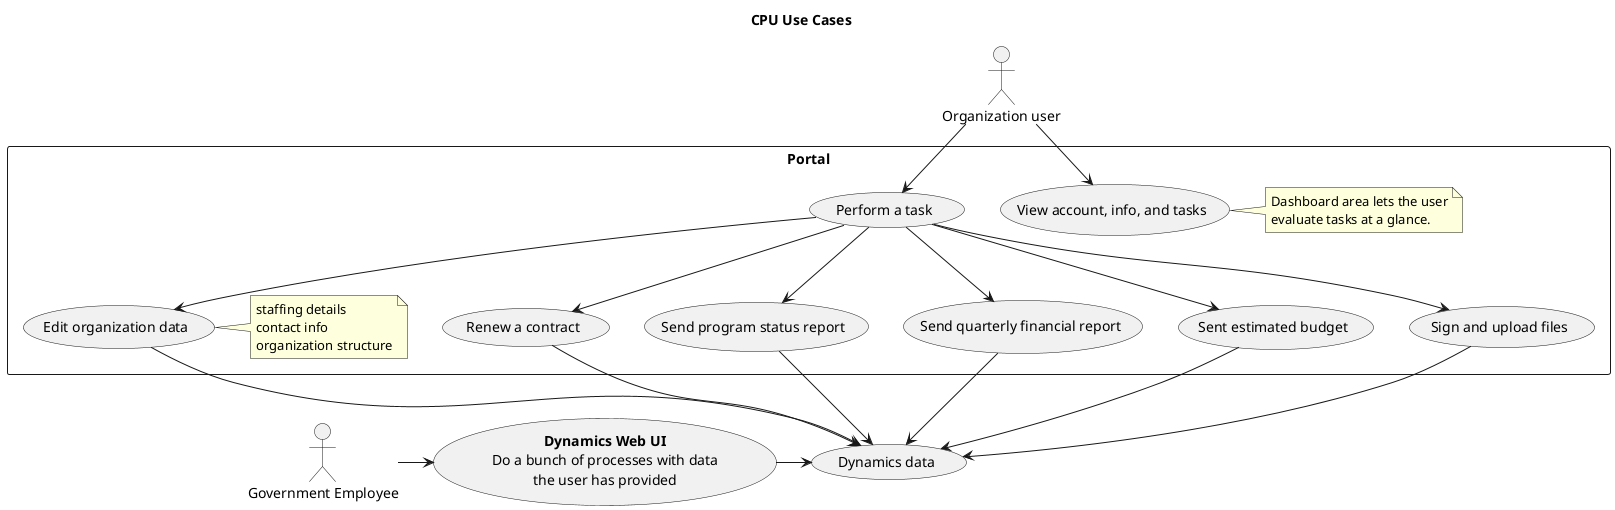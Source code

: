 @startuml

title CPU Use Cases 

:Organization user: as User
rectangle Portal {
	User -down-> (View account, info, and tasks)
	User -down-> (Perform a task)
	note right of (View account, info, and tasks) : Dashboard area lets the user\nevaluate tasks at a glance.
	(Perform a task) -down-> (Renew a contract)
	(Perform a task) -down-> (Send program status report)
	(Perform a task) -down-> (Send quarterly financial report)
	(Perform a task) -down-> (Sent estimated budget)
	(Perform a task) -down-> (Sign and upload files)
	(Perform a task) -down-> (Edit organization data)
 	note right of (Edit organization data) : staffing details\ncontact info\norganization structure
}
 (Renew a contract) -down-> (Dynamics data)
 (Send program status report) -down-> (Dynamics data)
 (Send quarterly financial report) -down-> (Dynamics data)
 (Sent estimated budget) -down-> (Dynamics data)
 (Sign and upload files) -down-> (Dynamics data)
 (Edit organization data) -down-> (Dynamics data)

:Government Employee: as GU

GU -right-> (<b>Dynamics Web UI\nDo a bunch of processes with data\nthe user has provided)
(<b>Dynamics Web UI\nDo a bunch of processes with data\nthe user has provided)->(Dynamics data)
@enduml